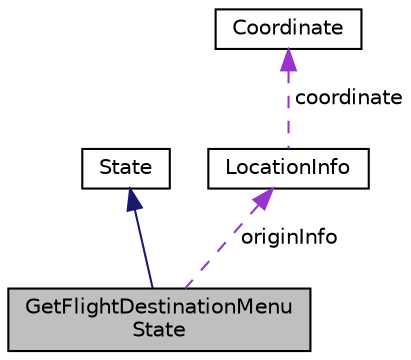 digraph "GetFlightDestinationMenuState"
{
 // LATEX_PDF_SIZE
  edge [fontname="Helvetica",fontsize="10",labelfontname="Helvetica",labelfontsize="10"];
  node [fontname="Helvetica",fontsize="10",shape=record];
  Node1 [label="GetFlightDestinationMenu\lState",height=0.2,width=0.4,color="black", fillcolor="grey75", style="filled", fontcolor="black",tooltip="Class that represents the menu state for displaying and handling the get flight destination options."];
  Node2 -> Node1 [dir="back",color="midnightblue",fontsize="10",style="solid",fontname="Helvetica"];
  Node2 [label="State",height=0.2,width=0.4,color="black", fillcolor="white", style="filled",URL="$class_state.html",tooltip="Abstract base class representing an app state within the flight management system."];
  Node3 -> Node1 [dir="back",color="darkorchid3",fontsize="10",style="dashed",label=" originInfo" ,fontname="Helvetica"];
  Node3 [label="LocationInfo",height=0.2,width=0.4,color="black", fillcolor="white", style="filled",URL="$class_location_info.html",tooltip="Class representing information about a location, including its type, details, coordinates,..."];
  Node4 -> Node3 [dir="back",color="darkorchid3",fontsize="10",style="dashed",label=" coordinate" ,fontname="Helvetica"];
  Node4 [label="Coordinate",height=0.2,width=0.4,color="black", fillcolor="white", style="filled",URL="$class_coordinate.html",tooltip="Class representing geographical coordinates in the flight management system."];
}

